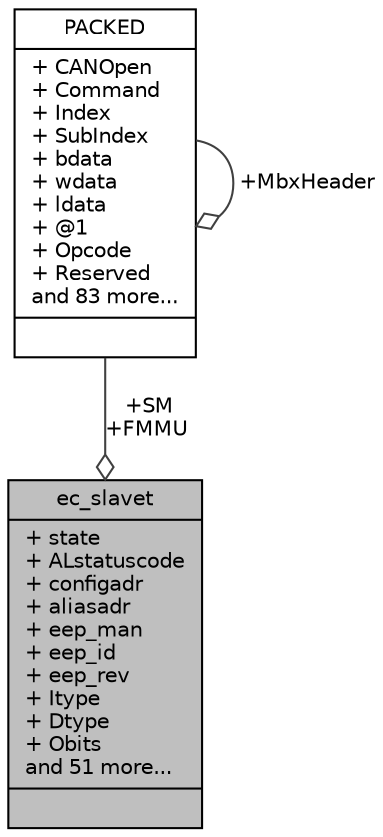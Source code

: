 digraph "ec_slavet"
{
 // INTERACTIVE_SVG=YES
  edge [fontname="Helvetica",fontsize="10",labelfontname="Helvetica",labelfontsize="10"];
  node [fontname="Helvetica",fontsize="10",shape=record];
  Node1 [label="{ec_slavet\n|+ state\l+ ALstatuscode\l+ configadr\l+ aliasadr\l+ eep_man\l+ eep_id\l+ eep_rev\l+ Itype\l+ Dtype\l+ Obits\land 51 more...\l|}",height=0.2,width=0.4,color="black", fillcolor="grey75", style="filled" fontcolor="black"];
  Node2 -> Node1 [color="grey25",fontsize="10",style="solid",label=" +SM\n+FMMU" ,arrowhead="odiamond",fontname="Helvetica"];
  Node2 [label="{PACKED\n|+ CANOpen\l+ Command\l+ Index\l+ SubIndex\l+ bdata\l+ wdata\l+ ldata\l+ @1\l+ Opcode\l+ Reserved\land 83 more...\l|}",height=0.2,width=0.4,color="black", fillcolor="white", style="filled",URL="$structPACKED.html"];
  Node2 -> Node2 [color="grey25",fontsize="10",style="solid",label=" +MbxHeader" ,arrowhead="odiamond",fontname="Helvetica"];
}
